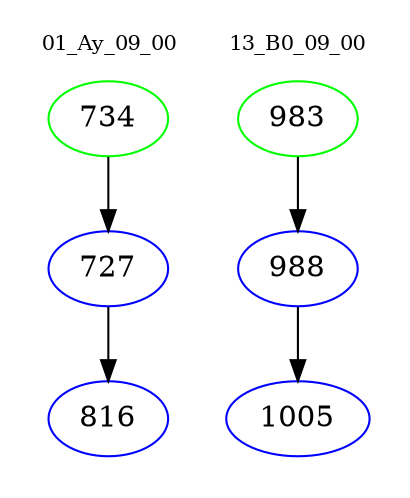 digraph{
subgraph cluster_0 {
color = white
label = "01_Ay_09_00";
fontsize=10;
T0_734 [label="734", color="green"]
T0_734 -> T0_727 [color="black"]
T0_727 [label="727", color="blue"]
T0_727 -> T0_816 [color="black"]
T0_816 [label="816", color="blue"]
}
subgraph cluster_1 {
color = white
label = "13_B0_09_00";
fontsize=10;
T1_983 [label="983", color="green"]
T1_983 -> T1_988 [color="black"]
T1_988 [label="988", color="blue"]
T1_988 -> T1_1005 [color="black"]
T1_1005 [label="1005", color="blue"]
}
}
